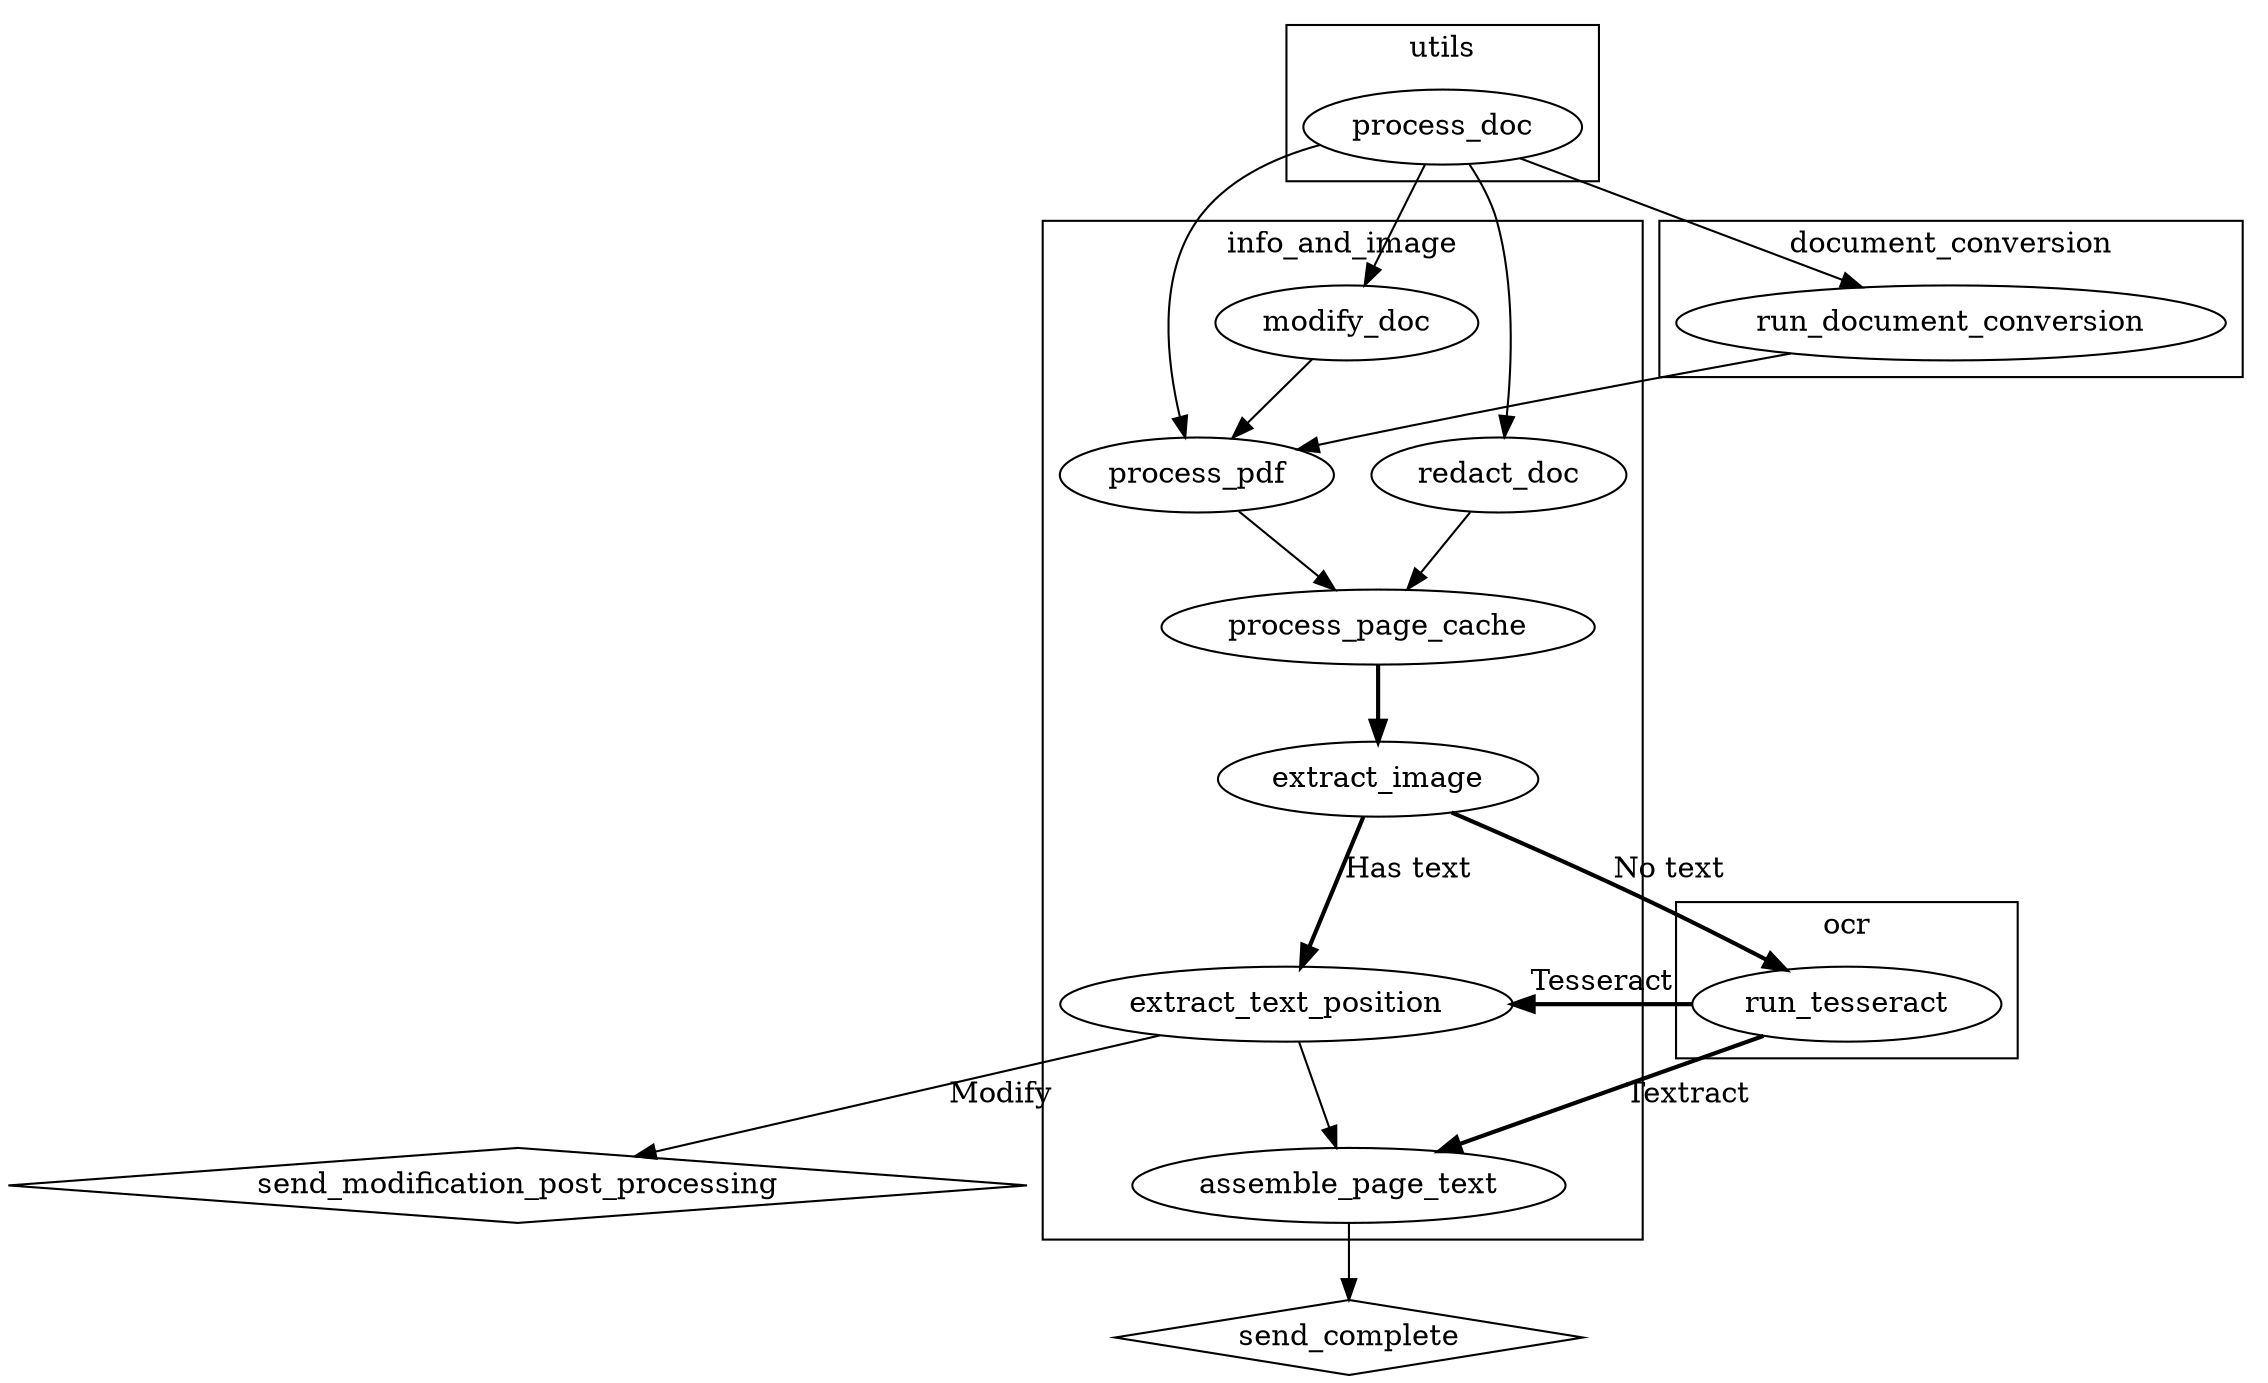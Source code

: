 
digraph Lambda {

    subgraph cluster_ii {
        process_pdf -> process_page_cache;
        process_page_cache -> extract_image [style="bold"];
        extract_image -> extract_text_position [label="Has text", style="bold"];
        extract_text_position -> assemble_page_text;
        redact_doc -> process_page_cache;
        modify_doc -> process_pdf;
        label = "info_and_image";
    }

    send_complete [shape="diamond"];
    assemble_page_text -> send_complete;

    send_modification_post_processing [shape="diamond"];
    extract_text_position -> send_modification_post_processing [label="Modify"];

    subgraph cluster_ocr {
        run_tesseract -> extract_text_position [label="Tesseract", style="bold"];
        run_tesseract -> assemble_page_text [label="Textract", style="bold"];
        label = "ocr";
    }

    extract_image -> run_tesseract [label="No text", style="bold"];

    subgraph cluster_doc_conv {
        run_document_conversion -> process_pdf;
        label = "document_conversion";
    }

    subgraph cluster_utils {
        process_doc -> {
            process_pdf
            run_document_conversion
            redact_doc
            modify_doc
        };
        label = "utils";
    }
}
